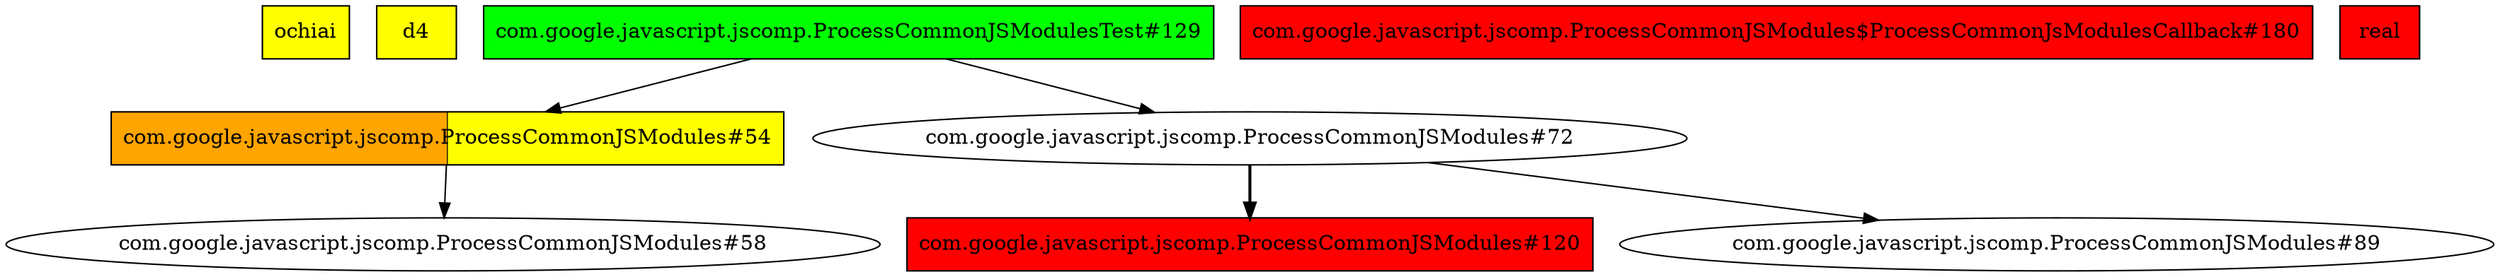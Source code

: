 digraph enhanced {
	"ochiai" [style=striped shape=box fillcolor="yellow"];
	"d4" [style=striped shape=box fillcolor="yellow"];
	"com.google.javascript.jscomp.ProcessCommonJSModules#54" [style=striped shape=box fillcolor="orange:yellow"];
	"com.google.javascript.jscomp.ProcessCommonJSModules#120" [style=striped shape=box fillcolor="red"];
	"com.google.javascript.jscomp.ProcessCommonJSModules$ProcessCommonJsModulesCallback#180" [style=striped shape=box fillcolor="red"];
	"real" [style=striped shape=box fillcolor="red"];
	"com.google.javascript.jscomp.ProcessCommonJSModulesTest#129" [style=striped shape=box fillcolor="green"];
	"com.google.javascript.jscomp.ProcessCommonJSModulesTest#129" -> "com.google.javascript.jscomp.ProcessCommonJSModules#54";
	"com.google.javascript.jscomp.ProcessCommonJSModules#72" -> "com.google.javascript.jscomp.ProcessCommonJSModules#89";
	"com.google.javascript.jscomp.ProcessCommonJSModules#54" -> "com.google.javascript.jscomp.ProcessCommonJSModules#58";
	"com.google.javascript.jscomp.ProcessCommonJSModules#72" -> "com.google.javascript.jscomp.ProcessCommonJSModules#120" [style=bold];
	"com.google.javascript.jscomp.ProcessCommonJSModulesTest#129" -> "com.google.javascript.jscomp.ProcessCommonJSModules#72";
}
